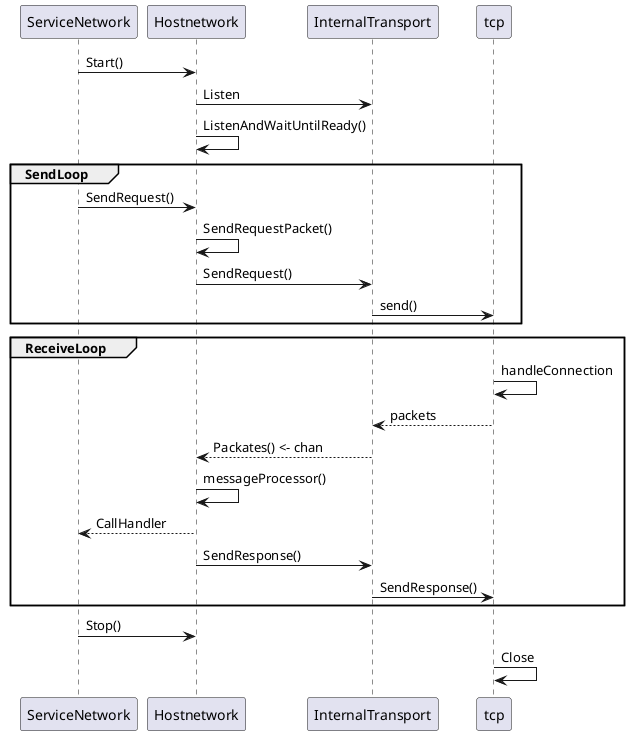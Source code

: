 @startuml

ServiceNetwork -> Hostnetwork: Start()
Hostnetwork -> InternalTransport: Listen
Hostnetwork -> Hostnetwork: ListenAndWaitUntilReady()

group SendLoop
ServiceNetwork -> Hostnetwork: SendRequest()
Hostnetwork -> Hostnetwork: SendRequestPacket()
Hostnetwork -> InternalTransport: SendRequest()
InternalTransport -> tcp: send()
end

group ReceiveLoop
tcp -> tcp: handleConnection
tcp --> InternalTransport: packets
InternalTransport --> Hostnetwork: Packates() <- chan
Hostnetwork -> Hostnetwork: messageProcessor()
Hostnetwork --> ServiceNetwork: CallHandler
Hostnetwork -> InternalTransport: SendResponse()
InternalTransport -> tcp: SendResponse()
end

ServiceNetwork -> Hostnetwork: Stop()
tcp -> tcp:Close

@enduml
